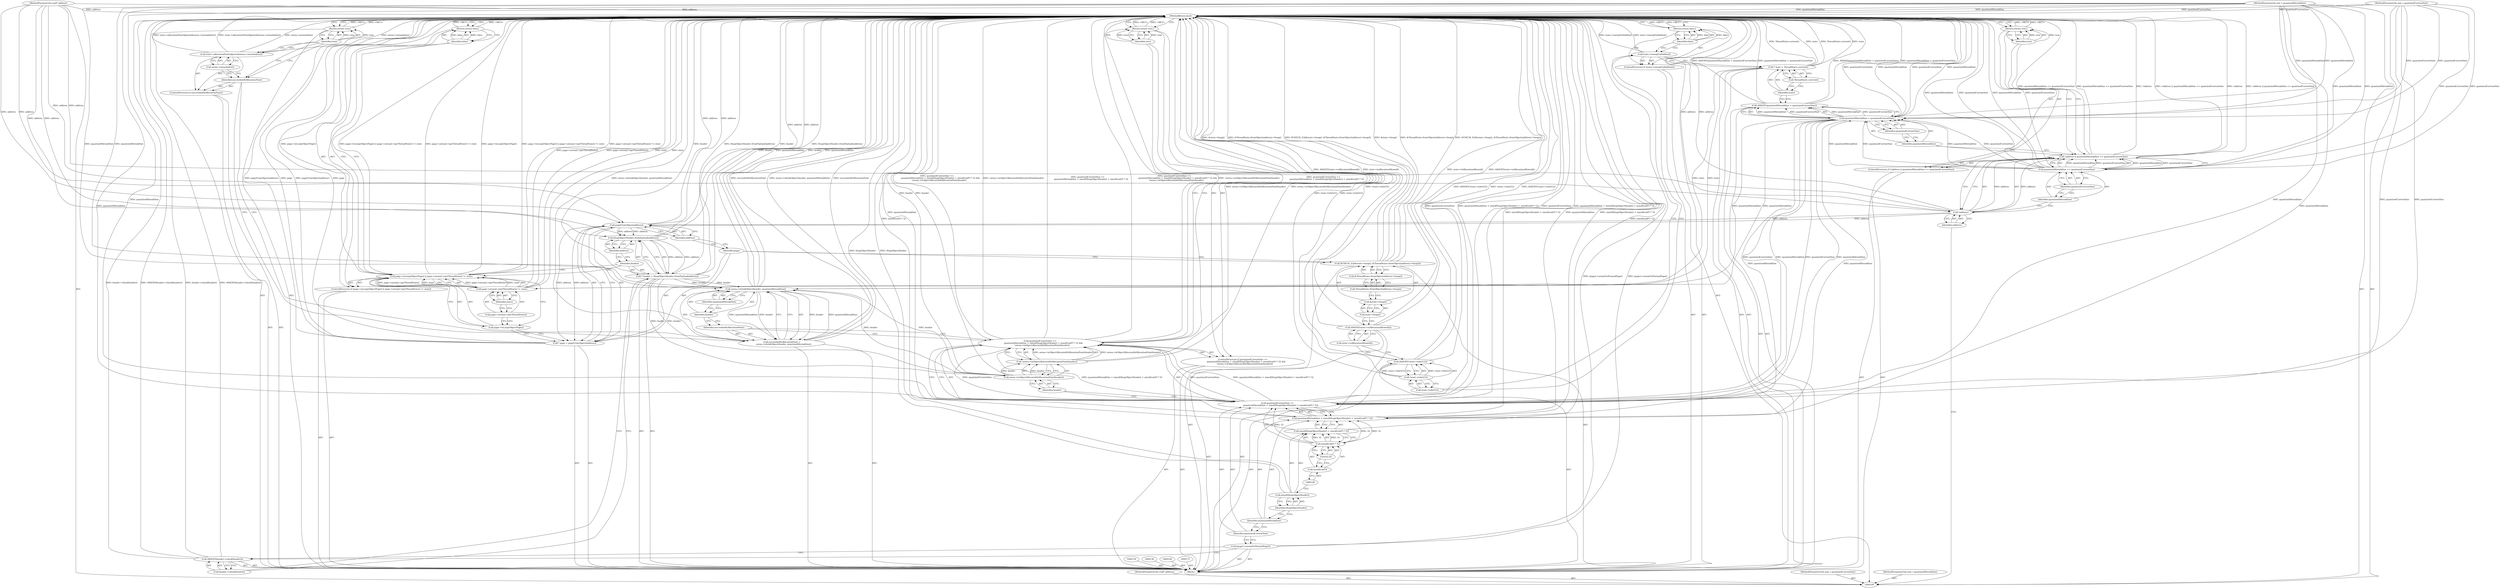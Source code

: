 digraph "1_Chrome_0749ec24fae74ec32d0567eef0e5ec43c84dbcb9_2" {
"1000187" [label="(MethodReturn,bool)"];
"1000101" [label="(MethodParameterIn,void* address)"];
"1000318" [label="(MethodParameterOut,void* address)"];
"1000122" [label="(ControlStructure,if (state->sweepForbidden()))"];
"1000123" [label="(Call,state->sweepForbidden())"];
"1000125" [label="(Identifier,false)"];
"1000124" [label="(Return,return false;)"];
"1000128" [label="(Call,state->isInGC())"];
"1000126" [label="(Call,ASSERT(!state->isInGC()))"];
"1000127" [label="(Call,!state->isInGC())"];
"1000129" [label="(Call,ASSERT(state->isAllocationAllowed()))"];
"1000130" [label="(Call,state->isAllocationAllowed())"];
"1000132" [label="(Call,&state->heap())"];
"1000133" [label="(Call,state->heap())"];
"1000131" [label="(Call,DCHECK_EQ(&state->heap(), &ThreadState::fromObject(address)->heap()))"];
"1000134" [label="(Call,&ThreadState::fromObject(address)->heap())"];
"1000135" [label="(Call,ThreadState::fromObject(address)->heap())"];
"1000137" [label="(Call,* page = pageFromObject(address))"];
"1000138" [label="(Identifier,page)"];
"1000139" [label="(Call,pageFromObject(address))"];
"1000140" [label="(Identifier,address)"];
"1000141" [label="(ControlStructure,if (page->isLargeObjectPage() || page->arena()->getThreadState() != state))"];
"1000144" [label="(Call,page->arena()->getThreadState() != state)"];
"1000145" [label="(Call,page->arena()->getThreadState())"];
"1000142" [label="(Call,page->isLargeObjectPage() || page->arena()->getThreadState() != state)"];
"1000143" [label="(Call,page->isLargeObjectPage())"];
"1000146" [label="(Identifier,state)"];
"1000148" [label="(Identifier,false)"];
"1000147" [label="(Return,return false;)"];
"1000102" [label="(MethodParameterIn,size_t quantizedCurrentSize)"];
"1000319" [label="(MethodParameterOut,size_t quantizedCurrentSize)"];
"1000150" [label="(Call,* header = HeapObjectHeader::fromPayload(address))"];
"1000151" [label="(Identifier,header)"];
"1000152" [label="(Call,HeapObjectHeader::fromPayload(address))"];
"1000153" [label="(Identifier,address)"];
"1000154" [label="(Call,ASSERT(header->checkHeader()))"];
"1000155" [label="(Call,header->checkHeader())"];
"1000156" [label="(Call,(page)->arenaForNormalPage())"];
"1000157" [label="(ControlStructure,if (quantizedCurrentSize <=\n          quantizedShrunkSize + sizeof(HeapObjectHeader) + sizeof(void*) * 32 &&\n      !arena->isObjectAllocatedAtAllocationPoint(header)))"];
"1000158" [label="(Call,quantizedCurrentSize <=\n          quantizedShrunkSize + sizeof(HeapObjectHeader) + sizeof(void*) * 32 &&\n      !arena->isObjectAllocatedAtAllocationPoint(header))"];
"1000159" [label="(Call,quantizedCurrentSize <=\n          quantizedShrunkSize + sizeof(HeapObjectHeader) + sizeof(void*) * 32)"];
"1000160" [label="(Identifier,quantizedCurrentSize)"];
"1000161" [label="(Call,quantizedShrunkSize + sizeof(HeapObjectHeader) + sizeof(void*) * 32)"];
"1000162" [label="(Identifier,quantizedShrunkSize)"];
"1000163" [label="(Call,sizeof(HeapObjectHeader) + sizeof(void*) * 32)"];
"1000164" [label="(Call,sizeof(HeapObjectHeader))"];
"1000165" [label="(Identifier,HeapObjectHeader)"];
"1000166" [label="(Call,sizeof(void*) * 32)"];
"1000167" [label="(Call,sizeof(void*))"];
"1000169" [label="(Literal,32)"];
"1000172" [label="(Identifier,header)"];
"1000170" [label="(Call,!arena->isObjectAllocatedAtAllocationPoint(header))"];
"1000171" [label="(Call,arena->isObjectAllocatedAtAllocationPoint(header))"];
"1000174" [label="(Identifier,true)"];
"1000173" [label="(Return,return true;)"];
"1000176" [label="(Call,succeededAtAllocationPoint =\n      arena->shrinkObject(header, quantizedShrunkSize))"];
"1000177" [label="(Identifier,succeededAtAllocationPoint)"];
"1000179" [label="(Identifier,header)"];
"1000180" [label="(Identifier,quantizedShrunkSize)"];
"1000178" [label="(Call,arena->shrinkObject(header, quantizedShrunkSize))"];
"1000103" [label="(MethodParameterIn,size_t quantizedShrunkSize)"];
"1000320" [label="(MethodParameterOut,size_t quantizedShrunkSize)"];
"1000104" [label="(Block,)"];
"1000181" [label="(ControlStructure,if (succeededAtAllocationPoint))"];
"1000182" [label="(Identifier,succeededAtAllocationPoint)"];
"1000184" [label="(Call,arena->arenaIndex())"];
"1000183" [label="(Call,state->allocationPointAdjusted(arena->arenaIndex()))"];
"1000185" [label="(Return,return true;)"];
"1000186" [label="(Identifier,true)"];
"1000109" [label="(Call,quantizedShrunkSize == quantizedCurrentSize)"];
"1000110" [label="(Identifier,quantizedShrunkSize)"];
"1000105" [label="(ControlStructure,if (!address || quantizedShrunkSize == quantizedCurrentSize))"];
"1000111" [label="(Identifier,quantizedCurrentSize)"];
"1000106" [label="(Call,!address || quantizedShrunkSize == quantizedCurrentSize)"];
"1000107" [label="(Call,!address)"];
"1000108" [label="(Identifier,address)"];
"1000113" [label="(Identifier,true)"];
"1000112" [label="(Return,return true;)"];
"1000114" [label="(Call,ASSERT(quantizedShrunkSize < quantizedCurrentSize))"];
"1000117" [label="(Identifier,quantizedCurrentSize)"];
"1000115" [label="(Call,quantizedShrunkSize < quantizedCurrentSize)"];
"1000116" [label="(Identifier,quantizedShrunkSize)"];
"1000119" [label="(Call,* state = ThreadState::current())"];
"1000120" [label="(Identifier,state)"];
"1000121" [label="(Call,ThreadState::current())"];
"1000187" -> "1000100"  [label="AST: "];
"1000187" -> "1000112"  [label="CFG: "];
"1000187" -> "1000124"  [label="CFG: "];
"1000187" -> "1000147"  [label="CFG: "];
"1000187" -> "1000173"  [label="CFG: "];
"1000187" -> "1000185"  [label="CFG: "];
"1000173" -> "1000187"  [label="DDG: <RET>"];
"1000107" -> "1000187"  [label="DDG: address"];
"1000178" -> "1000187"  [label="DDG: header"];
"1000178" -> "1000187"  [label="DDG: quantizedShrunkSize"];
"1000154" -> "1000187"  [label="DDG: ASSERT(header->checkHeader())"];
"1000154" -> "1000187"  [label="DDG: header->checkHeader()"];
"1000176" -> "1000187"  [label="DDG: arena->shrinkObject(header, quantizedShrunkSize)"];
"1000176" -> "1000187"  [label="DDG: succeededAtAllocationPoint"];
"1000158" -> "1000187"  [label="DDG: quantizedCurrentSize <=\n          quantizedShrunkSize + sizeof(HeapObjectHeader) + sizeof(void*) * 32"];
"1000158" -> "1000187"  [label="DDG: quantizedCurrentSize <=\n          quantizedShrunkSize + sizeof(HeapObjectHeader) + sizeof(void*) * 32 &&\n      !arena->isObjectAllocatedAtAllocationPoint(header)"];
"1000158" -> "1000187"  [label="DDG: !arena->isObjectAllocatedAtAllocationPoint(header)"];
"1000115" -> "1000187"  [label="DDG: quantizedCurrentSize"];
"1000115" -> "1000187"  [label="DDG: quantizedShrunkSize"];
"1000129" -> "1000187"  [label="DDG: state->isAllocationAllowed()"];
"1000129" -> "1000187"  [label="DDG: ASSERT(state->isAllocationAllowed())"];
"1000126" -> "1000187"  [label="DDG: ASSERT(!state->isInGC())"];
"1000126" -> "1000187"  [label="DDG: !state->isInGC()"];
"1000171" -> "1000187"  [label="DDG: header"];
"1000142" -> "1000187"  [label="DDG: page->isLargeObjectPage() || page->arena()->getThreadState() != state"];
"1000142" -> "1000187"  [label="DDG: page->arena()->getThreadState() != state"];
"1000142" -> "1000187"  [label="DDG: page->isLargeObjectPage()"];
"1000106" -> "1000187"  [label="DDG: !address"];
"1000106" -> "1000187"  [label="DDG: !address || quantizedShrunkSize == quantizedCurrentSize"];
"1000106" -> "1000187"  [label="DDG: quantizedShrunkSize == quantizedCurrentSize"];
"1000150" -> "1000187"  [label="DDG: header"];
"1000150" -> "1000187"  [label="DDG: HeapObjectHeader::fromPayload(address)"];
"1000114" -> "1000187"  [label="DDG: ASSERT(quantizedShrunkSize < quantizedCurrentSize)"];
"1000114" -> "1000187"  [label="DDG: quantizedShrunkSize < quantizedCurrentSize"];
"1000159" -> "1000187"  [label="DDG: quantizedCurrentSize"];
"1000159" -> "1000187"  [label="DDG: quantizedShrunkSize + sizeof(HeapObjectHeader) + sizeof(void*) * 32"];
"1000123" -> "1000187"  [label="DDG: state->sweepForbidden()"];
"1000131" -> "1000187"  [label="DDG: &state->heap()"];
"1000131" -> "1000187"  [label="DDG: &ThreadState::fromObject(address)->heap()"];
"1000131" -> "1000187"  [label="DDG: DCHECK_EQ(&state->heap(), &ThreadState::fromObject(address)->heap())"];
"1000137" -> "1000187"  [label="DDG: pageFromObject(address)"];
"1000137" -> "1000187"  [label="DDG: page"];
"1000163" -> "1000187"  [label="DDG: sizeof(void*) * 32"];
"1000139" -> "1000187"  [label="DDG: address"];
"1000183" -> "1000187"  [label="DDG: arena->arenaIndex()"];
"1000183" -> "1000187"  [label="DDG: state->allocationPointAdjusted(arena->arenaIndex())"];
"1000103" -> "1000187"  [label="DDG: quantizedShrunkSize"];
"1000119" -> "1000187"  [label="DDG: ThreadState::current()"];
"1000119" -> "1000187"  [label="DDG: state"];
"1000152" -> "1000187"  [label="DDG: address"];
"1000102" -> "1000187"  [label="DDG: quantizedCurrentSize"];
"1000101" -> "1000187"  [label="DDG: address"];
"1000109" -> "1000187"  [label="DDG: quantizedShrunkSize"];
"1000109" -> "1000187"  [label="DDG: quantizedCurrentSize"];
"1000144" -> "1000187"  [label="DDG: page->arena()->getThreadState()"];
"1000144" -> "1000187"  [label="DDG: state"];
"1000170" -> "1000187"  [label="DDG: arena->isObjectAllocatedAtAllocationPoint(header)"];
"1000127" -> "1000187"  [label="DDG: state->isInGC()"];
"1000156" -> "1000187"  [label="DDG: (page)->arenaForNormalPage()"];
"1000161" -> "1000187"  [label="DDG: sizeof(HeapObjectHeader) + sizeof(void*) * 32"];
"1000161" -> "1000187"  [label="DDG: quantizedShrunkSize"];
"1000164" -> "1000187"  [label="DDG: HeapObjectHeader"];
"1000147" -> "1000187"  [label="DDG: <RET>"];
"1000124" -> "1000187"  [label="DDG: <RET>"];
"1000112" -> "1000187"  [label="DDG: <RET>"];
"1000185" -> "1000187"  [label="DDG: <RET>"];
"1000101" -> "1000100"  [label="AST: "];
"1000101" -> "1000187"  [label="DDG: address"];
"1000101" -> "1000107"  [label="DDG: address"];
"1000101" -> "1000139"  [label="DDG: address"];
"1000101" -> "1000152"  [label="DDG: address"];
"1000318" -> "1000100"  [label="AST: "];
"1000122" -> "1000104"  [label="AST: "];
"1000123" -> "1000122"  [label="AST: "];
"1000124" -> "1000122"  [label="AST: "];
"1000123" -> "1000122"  [label="AST: "];
"1000123" -> "1000119"  [label="CFG: "];
"1000125" -> "1000123"  [label="CFG: "];
"1000128" -> "1000123"  [label="CFG: "];
"1000123" -> "1000187"  [label="DDG: state->sweepForbidden()"];
"1000125" -> "1000124"  [label="AST: "];
"1000125" -> "1000123"  [label="CFG: "];
"1000124" -> "1000125"  [label="CFG: "];
"1000125" -> "1000124"  [label="DDG: false"];
"1000124" -> "1000122"  [label="AST: "];
"1000124" -> "1000125"  [label="CFG: "];
"1000125" -> "1000124"  [label="AST: "];
"1000187" -> "1000124"  [label="CFG: "];
"1000124" -> "1000187"  [label="DDG: <RET>"];
"1000125" -> "1000124"  [label="DDG: false"];
"1000128" -> "1000127"  [label="AST: "];
"1000128" -> "1000123"  [label="CFG: "];
"1000127" -> "1000128"  [label="CFG: "];
"1000126" -> "1000104"  [label="AST: "];
"1000126" -> "1000127"  [label="CFG: "];
"1000127" -> "1000126"  [label="AST: "];
"1000130" -> "1000126"  [label="CFG: "];
"1000126" -> "1000187"  [label="DDG: ASSERT(!state->isInGC())"];
"1000126" -> "1000187"  [label="DDG: !state->isInGC()"];
"1000127" -> "1000126"  [label="DDG: state->isInGC()"];
"1000127" -> "1000126"  [label="AST: "];
"1000127" -> "1000128"  [label="CFG: "];
"1000128" -> "1000127"  [label="AST: "];
"1000126" -> "1000127"  [label="CFG: "];
"1000127" -> "1000187"  [label="DDG: state->isInGC()"];
"1000127" -> "1000126"  [label="DDG: state->isInGC()"];
"1000129" -> "1000104"  [label="AST: "];
"1000129" -> "1000130"  [label="CFG: "];
"1000130" -> "1000129"  [label="AST: "];
"1000133" -> "1000129"  [label="CFG: "];
"1000129" -> "1000187"  [label="DDG: state->isAllocationAllowed()"];
"1000129" -> "1000187"  [label="DDG: ASSERT(state->isAllocationAllowed())"];
"1000130" -> "1000129"  [label="AST: "];
"1000130" -> "1000126"  [label="CFG: "];
"1000129" -> "1000130"  [label="CFG: "];
"1000132" -> "1000131"  [label="AST: "];
"1000132" -> "1000133"  [label="CFG: "];
"1000133" -> "1000132"  [label="AST: "];
"1000135" -> "1000132"  [label="CFG: "];
"1000133" -> "1000132"  [label="AST: "];
"1000133" -> "1000129"  [label="CFG: "];
"1000132" -> "1000133"  [label="CFG: "];
"1000131" -> "1000104"  [label="AST: "];
"1000131" -> "1000134"  [label="CFG: "];
"1000132" -> "1000131"  [label="AST: "];
"1000134" -> "1000131"  [label="AST: "];
"1000138" -> "1000131"  [label="CFG: "];
"1000131" -> "1000187"  [label="DDG: &state->heap()"];
"1000131" -> "1000187"  [label="DDG: &ThreadState::fromObject(address)->heap()"];
"1000131" -> "1000187"  [label="DDG: DCHECK_EQ(&state->heap(), &ThreadState::fromObject(address)->heap())"];
"1000134" -> "1000131"  [label="AST: "];
"1000134" -> "1000135"  [label="CFG: "];
"1000135" -> "1000134"  [label="AST: "];
"1000131" -> "1000134"  [label="CFG: "];
"1000135" -> "1000134"  [label="AST: "];
"1000135" -> "1000132"  [label="CFG: "];
"1000134" -> "1000135"  [label="CFG: "];
"1000137" -> "1000104"  [label="AST: "];
"1000137" -> "1000139"  [label="CFG: "];
"1000138" -> "1000137"  [label="AST: "];
"1000139" -> "1000137"  [label="AST: "];
"1000143" -> "1000137"  [label="CFG: "];
"1000137" -> "1000187"  [label="DDG: pageFromObject(address)"];
"1000137" -> "1000187"  [label="DDG: page"];
"1000139" -> "1000137"  [label="DDG: address"];
"1000138" -> "1000137"  [label="AST: "];
"1000138" -> "1000131"  [label="CFG: "];
"1000140" -> "1000138"  [label="CFG: "];
"1000139" -> "1000137"  [label="AST: "];
"1000139" -> "1000140"  [label="CFG: "];
"1000140" -> "1000139"  [label="AST: "];
"1000137" -> "1000139"  [label="CFG: "];
"1000139" -> "1000187"  [label="DDG: address"];
"1000139" -> "1000137"  [label="DDG: address"];
"1000107" -> "1000139"  [label="DDG: address"];
"1000101" -> "1000139"  [label="DDG: address"];
"1000139" -> "1000152"  [label="DDG: address"];
"1000140" -> "1000139"  [label="AST: "];
"1000140" -> "1000138"  [label="CFG: "];
"1000139" -> "1000140"  [label="CFG: "];
"1000141" -> "1000104"  [label="AST: "];
"1000142" -> "1000141"  [label="AST: "];
"1000147" -> "1000141"  [label="AST: "];
"1000144" -> "1000142"  [label="AST: "];
"1000144" -> "1000146"  [label="CFG: "];
"1000145" -> "1000144"  [label="AST: "];
"1000146" -> "1000144"  [label="AST: "];
"1000142" -> "1000144"  [label="CFG: "];
"1000144" -> "1000187"  [label="DDG: page->arena()->getThreadState()"];
"1000144" -> "1000187"  [label="DDG: state"];
"1000144" -> "1000142"  [label="DDG: page->arena()->getThreadState()"];
"1000144" -> "1000142"  [label="DDG: state"];
"1000119" -> "1000144"  [label="DDG: state"];
"1000145" -> "1000144"  [label="AST: "];
"1000145" -> "1000143"  [label="CFG: "];
"1000146" -> "1000145"  [label="CFG: "];
"1000142" -> "1000141"  [label="AST: "];
"1000142" -> "1000143"  [label="CFG: "];
"1000142" -> "1000144"  [label="CFG: "];
"1000143" -> "1000142"  [label="AST: "];
"1000144" -> "1000142"  [label="AST: "];
"1000148" -> "1000142"  [label="CFG: "];
"1000151" -> "1000142"  [label="CFG: "];
"1000142" -> "1000187"  [label="DDG: page->isLargeObjectPage() || page->arena()->getThreadState() != state"];
"1000142" -> "1000187"  [label="DDG: page->arena()->getThreadState() != state"];
"1000142" -> "1000187"  [label="DDG: page->isLargeObjectPage()"];
"1000144" -> "1000142"  [label="DDG: page->arena()->getThreadState()"];
"1000144" -> "1000142"  [label="DDG: state"];
"1000143" -> "1000142"  [label="AST: "];
"1000143" -> "1000137"  [label="CFG: "];
"1000145" -> "1000143"  [label="CFG: "];
"1000142" -> "1000143"  [label="CFG: "];
"1000146" -> "1000144"  [label="AST: "];
"1000146" -> "1000145"  [label="CFG: "];
"1000144" -> "1000146"  [label="CFG: "];
"1000148" -> "1000147"  [label="AST: "];
"1000148" -> "1000142"  [label="CFG: "];
"1000147" -> "1000148"  [label="CFG: "];
"1000148" -> "1000147"  [label="DDG: false"];
"1000147" -> "1000141"  [label="AST: "];
"1000147" -> "1000148"  [label="CFG: "];
"1000148" -> "1000147"  [label="AST: "];
"1000187" -> "1000147"  [label="CFG: "];
"1000147" -> "1000187"  [label="DDG: <RET>"];
"1000148" -> "1000147"  [label="DDG: false"];
"1000102" -> "1000100"  [label="AST: "];
"1000102" -> "1000187"  [label="DDG: quantizedCurrentSize"];
"1000102" -> "1000109"  [label="DDG: quantizedCurrentSize"];
"1000102" -> "1000115"  [label="DDG: quantizedCurrentSize"];
"1000102" -> "1000159"  [label="DDG: quantizedCurrentSize"];
"1000319" -> "1000100"  [label="AST: "];
"1000150" -> "1000104"  [label="AST: "];
"1000150" -> "1000152"  [label="CFG: "];
"1000151" -> "1000150"  [label="AST: "];
"1000152" -> "1000150"  [label="AST: "];
"1000155" -> "1000150"  [label="CFG: "];
"1000150" -> "1000187"  [label="DDG: header"];
"1000150" -> "1000187"  [label="DDG: HeapObjectHeader::fromPayload(address)"];
"1000152" -> "1000150"  [label="DDG: address"];
"1000150" -> "1000171"  [label="DDG: header"];
"1000150" -> "1000178"  [label="DDG: header"];
"1000151" -> "1000150"  [label="AST: "];
"1000151" -> "1000142"  [label="CFG: "];
"1000153" -> "1000151"  [label="CFG: "];
"1000152" -> "1000150"  [label="AST: "];
"1000152" -> "1000153"  [label="CFG: "];
"1000153" -> "1000152"  [label="AST: "];
"1000150" -> "1000152"  [label="CFG: "];
"1000152" -> "1000187"  [label="DDG: address"];
"1000152" -> "1000150"  [label="DDG: address"];
"1000139" -> "1000152"  [label="DDG: address"];
"1000101" -> "1000152"  [label="DDG: address"];
"1000153" -> "1000152"  [label="AST: "];
"1000153" -> "1000151"  [label="CFG: "];
"1000152" -> "1000153"  [label="CFG: "];
"1000154" -> "1000104"  [label="AST: "];
"1000154" -> "1000155"  [label="CFG: "];
"1000155" -> "1000154"  [label="AST: "];
"1000156" -> "1000154"  [label="CFG: "];
"1000154" -> "1000187"  [label="DDG: ASSERT(header->checkHeader())"];
"1000154" -> "1000187"  [label="DDG: header->checkHeader()"];
"1000155" -> "1000154"  [label="AST: "];
"1000155" -> "1000150"  [label="CFG: "];
"1000154" -> "1000155"  [label="CFG: "];
"1000156" -> "1000104"  [label="AST: "];
"1000156" -> "1000154"  [label="CFG: "];
"1000160" -> "1000156"  [label="CFG: "];
"1000156" -> "1000187"  [label="DDG: (page)->arenaForNormalPage()"];
"1000157" -> "1000104"  [label="AST: "];
"1000158" -> "1000157"  [label="AST: "];
"1000173" -> "1000157"  [label="AST: "];
"1000158" -> "1000157"  [label="AST: "];
"1000158" -> "1000159"  [label="CFG: "];
"1000158" -> "1000170"  [label="CFG: "];
"1000159" -> "1000158"  [label="AST: "];
"1000170" -> "1000158"  [label="AST: "];
"1000174" -> "1000158"  [label="CFG: "];
"1000177" -> "1000158"  [label="CFG: "];
"1000158" -> "1000187"  [label="DDG: quantizedCurrentSize <=\n          quantizedShrunkSize + sizeof(HeapObjectHeader) + sizeof(void*) * 32"];
"1000158" -> "1000187"  [label="DDG: quantizedCurrentSize <=\n          quantizedShrunkSize + sizeof(HeapObjectHeader) + sizeof(void*) * 32 &&\n      !arena->isObjectAllocatedAtAllocationPoint(header)"];
"1000158" -> "1000187"  [label="DDG: !arena->isObjectAllocatedAtAllocationPoint(header)"];
"1000159" -> "1000158"  [label="DDG: quantizedCurrentSize"];
"1000159" -> "1000158"  [label="DDG: quantizedShrunkSize + sizeof(HeapObjectHeader) + sizeof(void*) * 32"];
"1000170" -> "1000158"  [label="DDG: arena->isObjectAllocatedAtAllocationPoint(header)"];
"1000159" -> "1000158"  [label="AST: "];
"1000159" -> "1000161"  [label="CFG: "];
"1000160" -> "1000159"  [label="AST: "];
"1000161" -> "1000159"  [label="AST: "];
"1000172" -> "1000159"  [label="CFG: "];
"1000158" -> "1000159"  [label="CFG: "];
"1000159" -> "1000187"  [label="DDG: quantizedCurrentSize"];
"1000159" -> "1000187"  [label="DDG: quantizedShrunkSize + sizeof(HeapObjectHeader) + sizeof(void*) * 32"];
"1000159" -> "1000158"  [label="DDG: quantizedCurrentSize"];
"1000159" -> "1000158"  [label="DDG: quantizedShrunkSize + sizeof(HeapObjectHeader) + sizeof(void*) * 32"];
"1000115" -> "1000159"  [label="DDG: quantizedCurrentSize"];
"1000115" -> "1000159"  [label="DDG: quantizedShrunkSize"];
"1000102" -> "1000159"  [label="DDG: quantizedCurrentSize"];
"1000103" -> "1000159"  [label="DDG: quantizedShrunkSize"];
"1000166" -> "1000159"  [label="DDG: 32"];
"1000160" -> "1000159"  [label="AST: "];
"1000160" -> "1000156"  [label="CFG: "];
"1000162" -> "1000160"  [label="CFG: "];
"1000161" -> "1000159"  [label="AST: "];
"1000161" -> "1000163"  [label="CFG: "];
"1000162" -> "1000161"  [label="AST: "];
"1000163" -> "1000161"  [label="AST: "];
"1000159" -> "1000161"  [label="CFG: "];
"1000161" -> "1000187"  [label="DDG: sizeof(HeapObjectHeader) + sizeof(void*) * 32"];
"1000161" -> "1000187"  [label="DDG: quantizedShrunkSize"];
"1000115" -> "1000161"  [label="DDG: quantizedShrunkSize"];
"1000103" -> "1000161"  [label="DDG: quantizedShrunkSize"];
"1000166" -> "1000161"  [label="DDG: 32"];
"1000162" -> "1000161"  [label="AST: "];
"1000162" -> "1000160"  [label="CFG: "];
"1000165" -> "1000162"  [label="CFG: "];
"1000163" -> "1000161"  [label="AST: "];
"1000163" -> "1000166"  [label="CFG: "];
"1000164" -> "1000163"  [label="AST: "];
"1000166" -> "1000163"  [label="AST: "];
"1000161" -> "1000163"  [label="CFG: "];
"1000163" -> "1000187"  [label="DDG: sizeof(void*) * 32"];
"1000166" -> "1000163"  [label="DDG: 32"];
"1000164" -> "1000163"  [label="AST: "];
"1000164" -> "1000165"  [label="CFG: "];
"1000165" -> "1000164"  [label="AST: "];
"1000168" -> "1000164"  [label="CFG: "];
"1000164" -> "1000187"  [label="DDG: HeapObjectHeader"];
"1000165" -> "1000164"  [label="AST: "];
"1000165" -> "1000162"  [label="CFG: "];
"1000164" -> "1000165"  [label="CFG: "];
"1000166" -> "1000163"  [label="AST: "];
"1000166" -> "1000169"  [label="CFG: "];
"1000167" -> "1000166"  [label="AST: "];
"1000169" -> "1000166"  [label="AST: "];
"1000163" -> "1000166"  [label="CFG: "];
"1000166" -> "1000159"  [label="DDG: 32"];
"1000166" -> "1000161"  [label="DDG: 32"];
"1000166" -> "1000163"  [label="DDG: 32"];
"1000167" -> "1000166"  [label="AST: "];
"1000167" -> "1000168"  [label="CFG: "];
"1000168" -> "1000167"  [label="AST: "];
"1000169" -> "1000167"  [label="CFG: "];
"1000169" -> "1000166"  [label="AST: "];
"1000169" -> "1000167"  [label="CFG: "];
"1000166" -> "1000169"  [label="CFG: "];
"1000172" -> "1000171"  [label="AST: "];
"1000172" -> "1000159"  [label="CFG: "];
"1000171" -> "1000172"  [label="CFG: "];
"1000170" -> "1000158"  [label="AST: "];
"1000170" -> "1000171"  [label="CFG: "];
"1000171" -> "1000170"  [label="AST: "];
"1000158" -> "1000170"  [label="CFG: "];
"1000170" -> "1000187"  [label="DDG: arena->isObjectAllocatedAtAllocationPoint(header)"];
"1000170" -> "1000158"  [label="DDG: arena->isObjectAllocatedAtAllocationPoint(header)"];
"1000171" -> "1000170"  [label="DDG: header"];
"1000171" -> "1000170"  [label="AST: "];
"1000171" -> "1000172"  [label="CFG: "];
"1000172" -> "1000171"  [label="AST: "];
"1000170" -> "1000171"  [label="CFG: "];
"1000171" -> "1000187"  [label="DDG: header"];
"1000171" -> "1000170"  [label="DDG: header"];
"1000150" -> "1000171"  [label="DDG: header"];
"1000171" -> "1000178"  [label="DDG: header"];
"1000174" -> "1000173"  [label="AST: "];
"1000174" -> "1000158"  [label="CFG: "];
"1000173" -> "1000174"  [label="CFG: "];
"1000174" -> "1000173"  [label="DDG: true"];
"1000173" -> "1000157"  [label="AST: "];
"1000173" -> "1000174"  [label="CFG: "];
"1000174" -> "1000173"  [label="AST: "];
"1000187" -> "1000173"  [label="CFG: "];
"1000173" -> "1000187"  [label="DDG: <RET>"];
"1000174" -> "1000173"  [label="DDG: true"];
"1000176" -> "1000104"  [label="AST: "];
"1000176" -> "1000178"  [label="CFG: "];
"1000177" -> "1000176"  [label="AST: "];
"1000178" -> "1000176"  [label="AST: "];
"1000182" -> "1000176"  [label="CFG: "];
"1000176" -> "1000187"  [label="DDG: arena->shrinkObject(header, quantizedShrunkSize)"];
"1000176" -> "1000187"  [label="DDG: succeededAtAllocationPoint"];
"1000178" -> "1000176"  [label="DDG: header"];
"1000178" -> "1000176"  [label="DDG: quantizedShrunkSize"];
"1000177" -> "1000176"  [label="AST: "];
"1000177" -> "1000158"  [label="CFG: "];
"1000179" -> "1000177"  [label="CFG: "];
"1000179" -> "1000178"  [label="AST: "];
"1000179" -> "1000177"  [label="CFG: "];
"1000180" -> "1000179"  [label="CFG: "];
"1000180" -> "1000178"  [label="AST: "];
"1000180" -> "1000179"  [label="CFG: "];
"1000178" -> "1000180"  [label="CFG: "];
"1000178" -> "1000176"  [label="AST: "];
"1000178" -> "1000180"  [label="CFG: "];
"1000179" -> "1000178"  [label="AST: "];
"1000180" -> "1000178"  [label="AST: "];
"1000176" -> "1000178"  [label="CFG: "];
"1000178" -> "1000187"  [label="DDG: header"];
"1000178" -> "1000187"  [label="DDG: quantizedShrunkSize"];
"1000178" -> "1000176"  [label="DDG: header"];
"1000178" -> "1000176"  [label="DDG: quantizedShrunkSize"];
"1000171" -> "1000178"  [label="DDG: header"];
"1000150" -> "1000178"  [label="DDG: header"];
"1000103" -> "1000178"  [label="DDG: quantizedShrunkSize"];
"1000115" -> "1000178"  [label="DDG: quantizedShrunkSize"];
"1000103" -> "1000100"  [label="AST: "];
"1000103" -> "1000187"  [label="DDG: quantizedShrunkSize"];
"1000103" -> "1000109"  [label="DDG: quantizedShrunkSize"];
"1000103" -> "1000115"  [label="DDG: quantizedShrunkSize"];
"1000103" -> "1000159"  [label="DDG: quantizedShrunkSize"];
"1000103" -> "1000161"  [label="DDG: quantizedShrunkSize"];
"1000103" -> "1000178"  [label="DDG: quantizedShrunkSize"];
"1000320" -> "1000100"  [label="AST: "];
"1000104" -> "1000100"  [label="AST: "];
"1000105" -> "1000104"  [label="AST: "];
"1000114" -> "1000104"  [label="AST: "];
"1000118" -> "1000104"  [label="AST: "];
"1000119" -> "1000104"  [label="AST: "];
"1000122" -> "1000104"  [label="AST: "];
"1000126" -> "1000104"  [label="AST: "];
"1000129" -> "1000104"  [label="AST: "];
"1000131" -> "1000104"  [label="AST: "];
"1000136" -> "1000104"  [label="AST: "];
"1000137" -> "1000104"  [label="AST: "];
"1000141" -> "1000104"  [label="AST: "];
"1000149" -> "1000104"  [label="AST: "];
"1000150" -> "1000104"  [label="AST: "];
"1000154" -> "1000104"  [label="AST: "];
"1000156" -> "1000104"  [label="AST: "];
"1000157" -> "1000104"  [label="AST: "];
"1000175" -> "1000104"  [label="AST: "];
"1000176" -> "1000104"  [label="AST: "];
"1000181" -> "1000104"  [label="AST: "];
"1000185" -> "1000104"  [label="AST: "];
"1000181" -> "1000104"  [label="AST: "];
"1000182" -> "1000181"  [label="AST: "];
"1000183" -> "1000181"  [label="AST: "];
"1000182" -> "1000181"  [label="AST: "];
"1000182" -> "1000176"  [label="CFG: "];
"1000184" -> "1000182"  [label="CFG: "];
"1000186" -> "1000182"  [label="CFG: "];
"1000184" -> "1000183"  [label="AST: "];
"1000184" -> "1000182"  [label="CFG: "];
"1000183" -> "1000184"  [label="CFG: "];
"1000183" -> "1000181"  [label="AST: "];
"1000183" -> "1000184"  [label="CFG: "];
"1000184" -> "1000183"  [label="AST: "];
"1000186" -> "1000183"  [label="CFG: "];
"1000183" -> "1000187"  [label="DDG: arena->arenaIndex()"];
"1000183" -> "1000187"  [label="DDG: state->allocationPointAdjusted(arena->arenaIndex())"];
"1000185" -> "1000104"  [label="AST: "];
"1000185" -> "1000186"  [label="CFG: "];
"1000186" -> "1000185"  [label="AST: "];
"1000187" -> "1000185"  [label="CFG: "];
"1000185" -> "1000187"  [label="DDG: <RET>"];
"1000186" -> "1000185"  [label="DDG: true"];
"1000186" -> "1000185"  [label="AST: "];
"1000186" -> "1000183"  [label="CFG: "];
"1000186" -> "1000182"  [label="CFG: "];
"1000185" -> "1000186"  [label="CFG: "];
"1000186" -> "1000185"  [label="DDG: true"];
"1000109" -> "1000106"  [label="AST: "];
"1000109" -> "1000111"  [label="CFG: "];
"1000110" -> "1000109"  [label="AST: "];
"1000111" -> "1000109"  [label="AST: "];
"1000106" -> "1000109"  [label="CFG: "];
"1000109" -> "1000187"  [label="DDG: quantizedShrunkSize"];
"1000109" -> "1000187"  [label="DDG: quantizedCurrentSize"];
"1000109" -> "1000106"  [label="DDG: quantizedShrunkSize"];
"1000109" -> "1000106"  [label="DDG: quantizedCurrentSize"];
"1000103" -> "1000109"  [label="DDG: quantizedShrunkSize"];
"1000102" -> "1000109"  [label="DDG: quantizedCurrentSize"];
"1000109" -> "1000115"  [label="DDG: quantizedShrunkSize"];
"1000109" -> "1000115"  [label="DDG: quantizedCurrentSize"];
"1000110" -> "1000109"  [label="AST: "];
"1000110" -> "1000107"  [label="CFG: "];
"1000111" -> "1000110"  [label="CFG: "];
"1000105" -> "1000104"  [label="AST: "];
"1000106" -> "1000105"  [label="AST: "];
"1000112" -> "1000105"  [label="AST: "];
"1000111" -> "1000109"  [label="AST: "];
"1000111" -> "1000110"  [label="CFG: "];
"1000109" -> "1000111"  [label="CFG: "];
"1000106" -> "1000105"  [label="AST: "];
"1000106" -> "1000107"  [label="CFG: "];
"1000106" -> "1000109"  [label="CFG: "];
"1000107" -> "1000106"  [label="AST: "];
"1000109" -> "1000106"  [label="AST: "];
"1000113" -> "1000106"  [label="CFG: "];
"1000116" -> "1000106"  [label="CFG: "];
"1000106" -> "1000187"  [label="DDG: !address"];
"1000106" -> "1000187"  [label="DDG: !address || quantizedShrunkSize == quantizedCurrentSize"];
"1000106" -> "1000187"  [label="DDG: quantizedShrunkSize == quantizedCurrentSize"];
"1000107" -> "1000106"  [label="DDG: address"];
"1000109" -> "1000106"  [label="DDG: quantizedShrunkSize"];
"1000109" -> "1000106"  [label="DDG: quantizedCurrentSize"];
"1000107" -> "1000106"  [label="AST: "];
"1000107" -> "1000108"  [label="CFG: "];
"1000108" -> "1000107"  [label="AST: "];
"1000110" -> "1000107"  [label="CFG: "];
"1000106" -> "1000107"  [label="CFG: "];
"1000107" -> "1000187"  [label="DDG: address"];
"1000107" -> "1000106"  [label="DDG: address"];
"1000101" -> "1000107"  [label="DDG: address"];
"1000107" -> "1000139"  [label="DDG: address"];
"1000108" -> "1000107"  [label="AST: "];
"1000108" -> "1000100"  [label="CFG: "];
"1000107" -> "1000108"  [label="CFG: "];
"1000113" -> "1000112"  [label="AST: "];
"1000113" -> "1000106"  [label="CFG: "];
"1000112" -> "1000113"  [label="CFG: "];
"1000113" -> "1000112"  [label="DDG: true"];
"1000112" -> "1000105"  [label="AST: "];
"1000112" -> "1000113"  [label="CFG: "];
"1000113" -> "1000112"  [label="AST: "];
"1000187" -> "1000112"  [label="CFG: "];
"1000112" -> "1000187"  [label="DDG: <RET>"];
"1000113" -> "1000112"  [label="DDG: true"];
"1000114" -> "1000104"  [label="AST: "];
"1000114" -> "1000115"  [label="CFG: "];
"1000115" -> "1000114"  [label="AST: "];
"1000120" -> "1000114"  [label="CFG: "];
"1000114" -> "1000187"  [label="DDG: ASSERT(quantizedShrunkSize < quantizedCurrentSize)"];
"1000114" -> "1000187"  [label="DDG: quantizedShrunkSize < quantizedCurrentSize"];
"1000115" -> "1000114"  [label="DDG: quantizedShrunkSize"];
"1000115" -> "1000114"  [label="DDG: quantizedCurrentSize"];
"1000117" -> "1000115"  [label="AST: "];
"1000117" -> "1000116"  [label="CFG: "];
"1000115" -> "1000117"  [label="CFG: "];
"1000115" -> "1000114"  [label="AST: "];
"1000115" -> "1000117"  [label="CFG: "];
"1000116" -> "1000115"  [label="AST: "];
"1000117" -> "1000115"  [label="AST: "];
"1000114" -> "1000115"  [label="CFG: "];
"1000115" -> "1000187"  [label="DDG: quantizedCurrentSize"];
"1000115" -> "1000187"  [label="DDG: quantizedShrunkSize"];
"1000115" -> "1000114"  [label="DDG: quantizedShrunkSize"];
"1000115" -> "1000114"  [label="DDG: quantizedCurrentSize"];
"1000109" -> "1000115"  [label="DDG: quantizedShrunkSize"];
"1000109" -> "1000115"  [label="DDG: quantizedCurrentSize"];
"1000103" -> "1000115"  [label="DDG: quantizedShrunkSize"];
"1000102" -> "1000115"  [label="DDG: quantizedCurrentSize"];
"1000115" -> "1000159"  [label="DDG: quantizedCurrentSize"];
"1000115" -> "1000159"  [label="DDG: quantizedShrunkSize"];
"1000115" -> "1000161"  [label="DDG: quantizedShrunkSize"];
"1000115" -> "1000178"  [label="DDG: quantizedShrunkSize"];
"1000116" -> "1000115"  [label="AST: "];
"1000116" -> "1000106"  [label="CFG: "];
"1000117" -> "1000116"  [label="CFG: "];
"1000119" -> "1000104"  [label="AST: "];
"1000119" -> "1000121"  [label="CFG: "];
"1000120" -> "1000119"  [label="AST: "];
"1000121" -> "1000119"  [label="AST: "];
"1000123" -> "1000119"  [label="CFG: "];
"1000119" -> "1000187"  [label="DDG: ThreadState::current()"];
"1000119" -> "1000187"  [label="DDG: state"];
"1000119" -> "1000144"  [label="DDG: state"];
"1000120" -> "1000119"  [label="AST: "];
"1000120" -> "1000114"  [label="CFG: "];
"1000121" -> "1000120"  [label="CFG: "];
"1000121" -> "1000119"  [label="AST: "];
"1000121" -> "1000120"  [label="CFG: "];
"1000119" -> "1000121"  [label="CFG: "];
}
